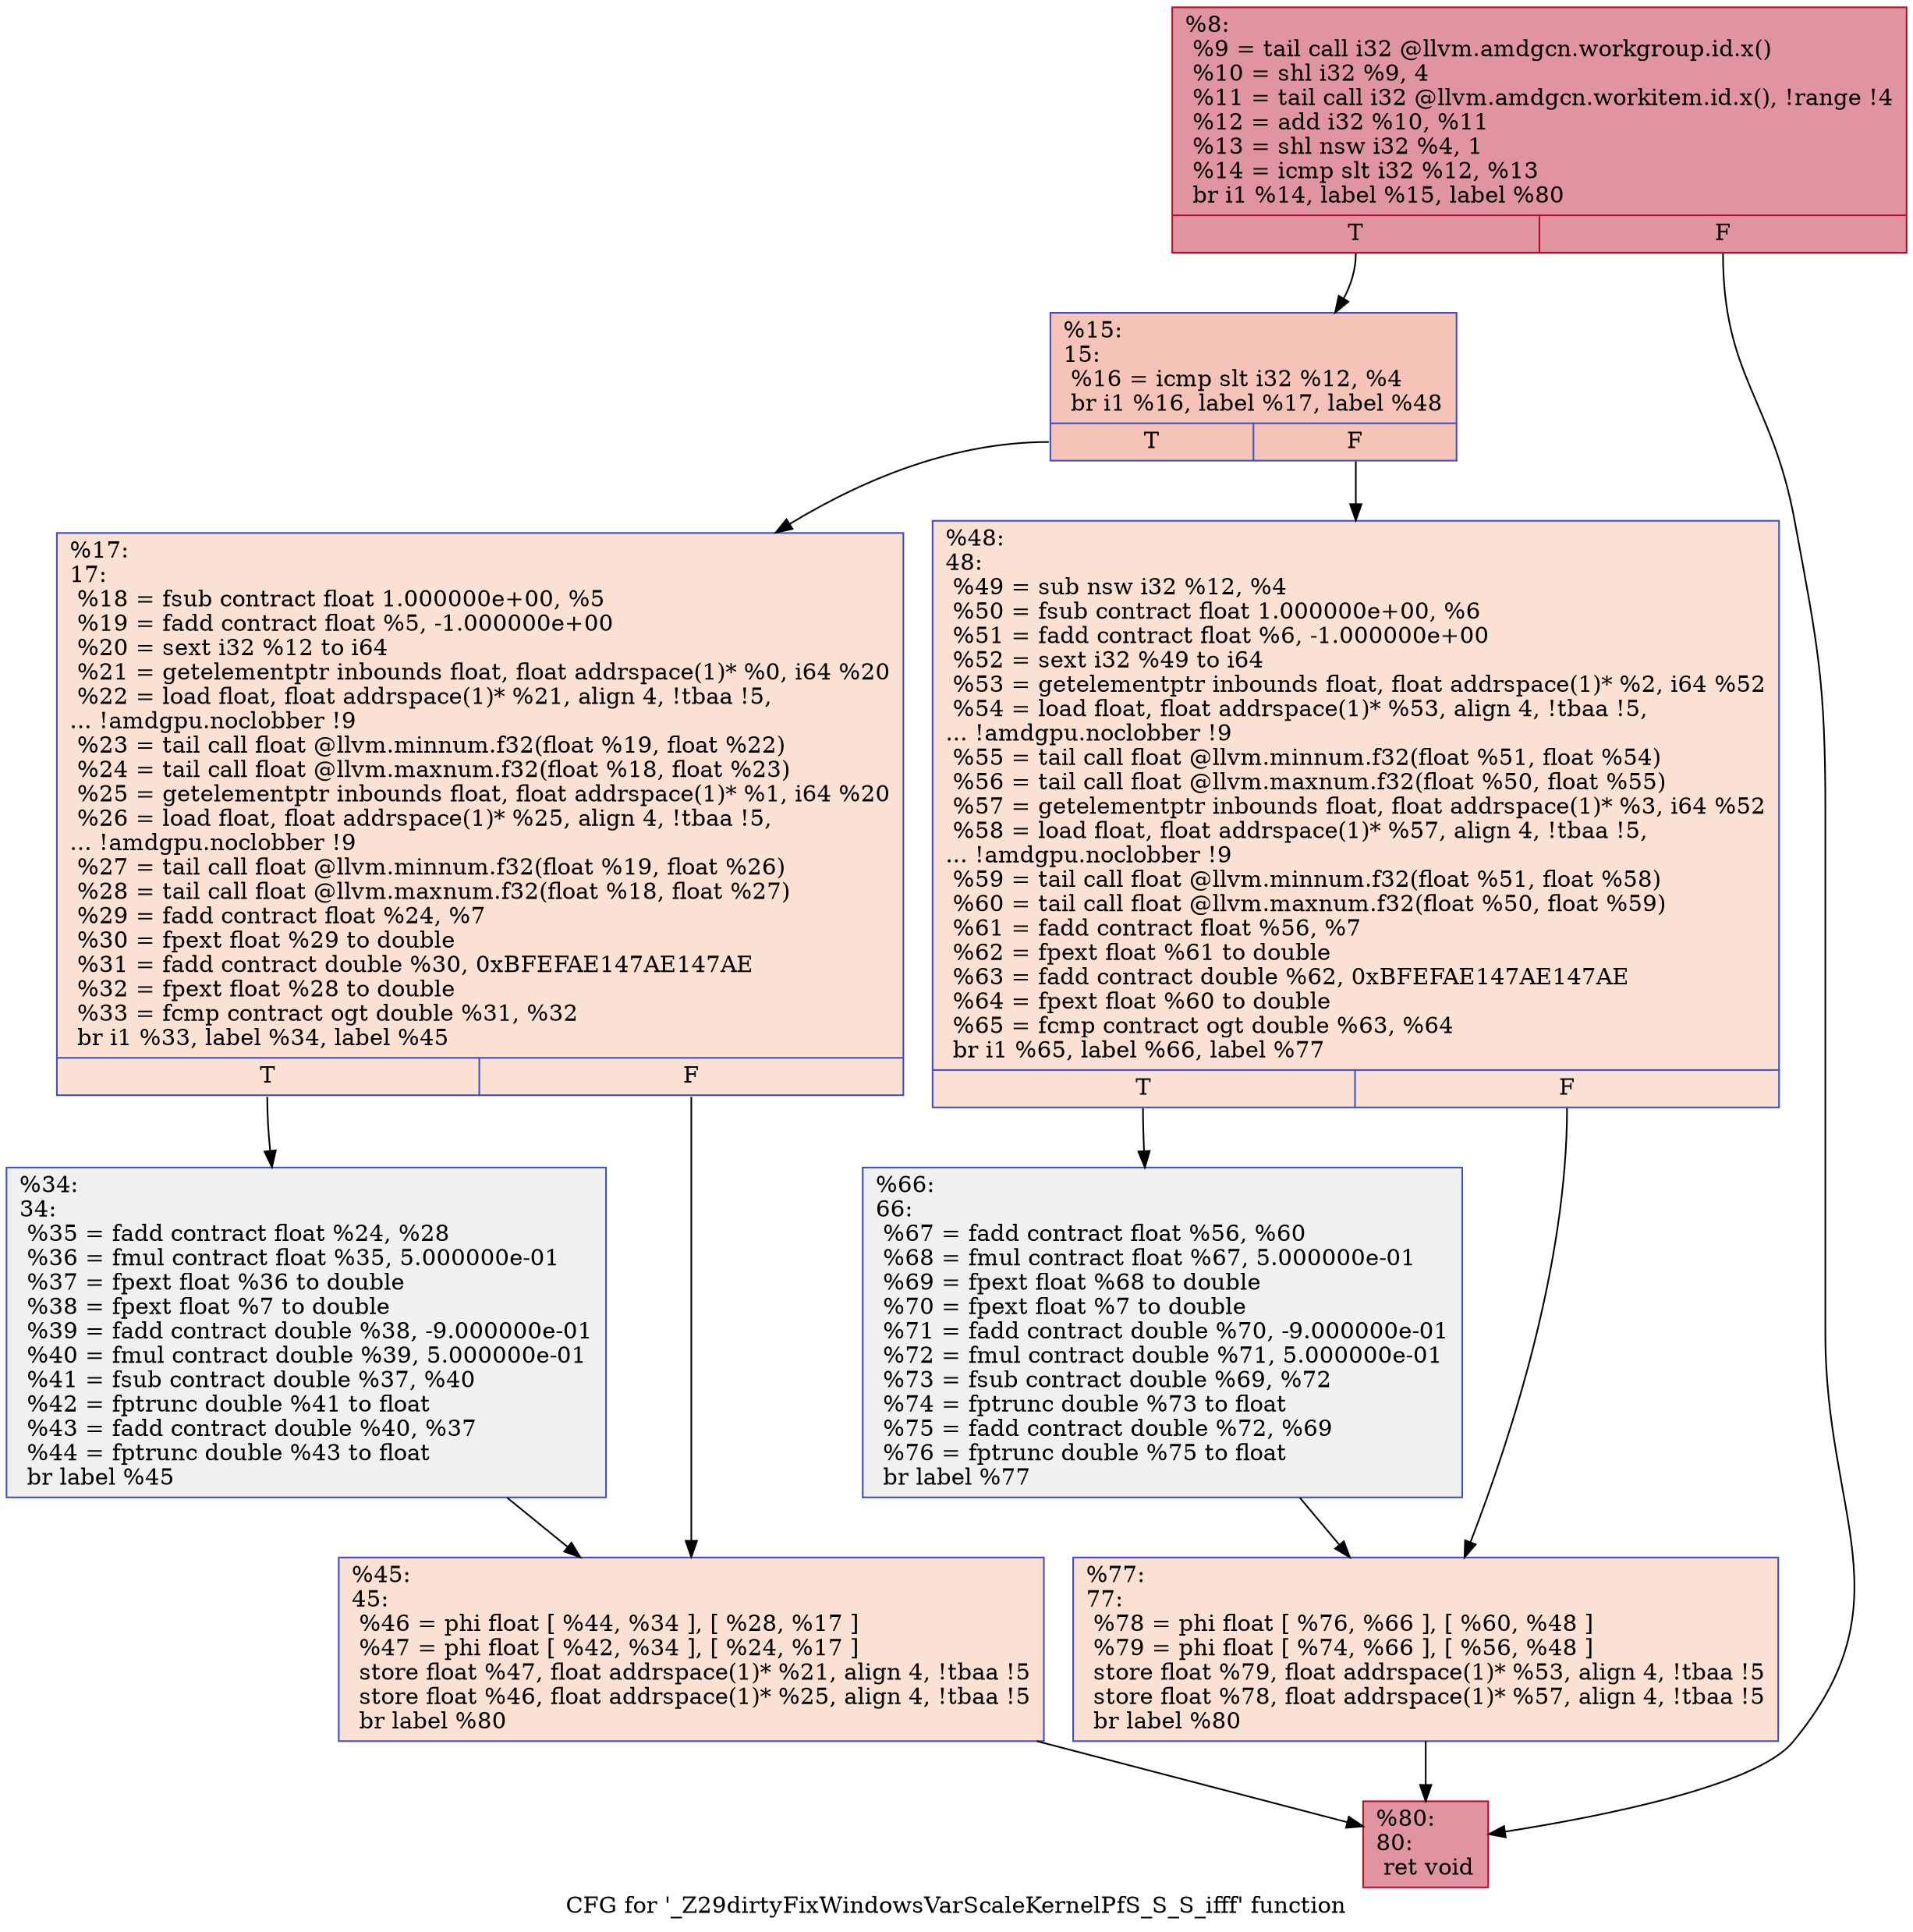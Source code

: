 digraph "CFG for '_Z29dirtyFixWindowsVarScaleKernelPfS_S_S_ifff' function" {
	label="CFG for '_Z29dirtyFixWindowsVarScaleKernelPfS_S_S_ifff' function";

	Node0x5eb7da0 [shape=record,color="#b70d28ff", style=filled, fillcolor="#b70d2870",label="{%8:\l  %9 = tail call i32 @llvm.amdgcn.workgroup.id.x()\l  %10 = shl i32 %9, 4\l  %11 = tail call i32 @llvm.amdgcn.workitem.id.x(), !range !4\l  %12 = add i32 %10, %11\l  %13 = shl nsw i32 %4, 1\l  %14 = icmp slt i32 %12, %13\l  br i1 %14, label %15, label %80\l|{<s0>T|<s1>F}}"];
	Node0x5eb7da0:s0 -> Node0x5eb9610;
	Node0x5eb7da0:s1 -> Node0x5eb96a0;
	Node0x5eb9610 [shape=record,color="#3d50c3ff", style=filled, fillcolor="#e8765c70",label="{%15:\l15:                                               \l  %16 = icmp slt i32 %12, %4\l  br i1 %16, label %17, label %48\l|{<s0>T|<s1>F}}"];
	Node0x5eb9610:s0 -> Node0x5eb7e30;
	Node0x5eb9610:s1 -> Node0x5eb9980;
	Node0x5eb7e30 [shape=record,color="#3d50c3ff", style=filled, fillcolor="#f7b99e70",label="{%17:\l17:                                               \l  %18 = fsub contract float 1.000000e+00, %5\l  %19 = fadd contract float %5, -1.000000e+00\l  %20 = sext i32 %12 to i64\l  %21 = getelementptr inbounds float, float addrspace(1)* %0, i64 %20\l  %22 = load float, float addrspace(1)* %21, align 4, !tbaa !5,\l... !amdgpu.noclobber !9\l  %23 = tail call float @llvm.minnum.f32(float %19, float %22)\l  %24 = tail call float @llvm.maxnum.f32(float %18, float %23)\l  %25 = getelementptr inbounds float, float addrspace(1)* %1, i64 %20\l  %26 = load float, float addrspace(1)* %25, align 4, !tbaa !5,\l... !amdgpu.noclobber !9\l  %27 = tail call float @llvm.minnum.f32(float %19, float %26)\l  %28 = tail call float @llvm.maxnum.f32(float %18, float %27)\l  %29 = fadd contract float %24, %7\l  %30 = fpext float %29 to double\l  %31 = fadd contract double %30, 0xBFEFAE147AE147AE\l  %32 = fpext float %28 to double\l  %33 = fcmp contract ogt double %31, %32\l  br i1 %33, label %34, label %45\l|{<s0>T|<s1>F}}"];
	Node0x5eb7e30:s0 -> Node0x5eb9900;
	Node0x5eb7e30:s1 -> Node0x5ebc350;
	Node0x5eb9900 [shape=record,color="#3d50c3ff", style=filled, fillcolor="#dedcdb70",label="{%34:\l34:                                               \l  %35 = fadd contract float %24, %28\l  %36 = fmul contract float %35, 5.000000e-01\l  %37 = fpext float %36 to double\l  %38 = fpext float %7 to double\l  %39 = fadd contract double %38, -9.000000e-01\l  %40 = fmul contract double %39, 5.000000e-01\l  %41 = fsub contract double %37, %40\l  %42 = fptrunc double %41 to float\l  %43 = fadd contract double %40, %37\l  %44 = fptrunc double %43 to float\l  br label %45\l}"];
	Node0x5eb9900 -> Node0x5ebc350;
	Node0x5ebc350 [shape=record,color="#3d50c3ff", style=filled, fillcolor="#f7b99e70",label="{%45:\l45:                                               \l  %46 = phi float [ %44, %34 ], [ %28, %17 ]\l  %47 = phi float [ %42, %34 ], [ %24, %17 ]\l  store float %47, float addrspace(1)* %21, align 4, !tbaa !5\l  store float %46, float addrspace(1)* %25, align 4, !tbaa !5\l  br label %80\l}"];
	Node0x5ebc350 -> Node0x5eb96a0;
	Node0x5eb9980 [shape=record,color="#3d50c3ff", style=filled, fillcolor="#f7b99e70",label="{%48:\l48:                                               \l  %49 = sub nsw i32 %12, %4\l  %50 = fsub contract float 1.000000e+00, %6\l  %51 = fadd contract float %6, -1.000000e+00\l  %52 = sext i32 %49 to i64\l  %53 = getelementptr inbounds float, float addrspace(1)* %2, i64 %52\l  %54 = load float, float addrspace(1)* %53, align 4, !tbaa !5,\l... !amdgpu.noclobber !9\l  %55 = tail call float @llvm.minnum.f32(float %51, float %54)\l  %56 = tail call float @llvm.maxnum.f32(float %50, float %55)\l  %57 = getelementptr inbounds float, float addrspace(1)* %3, i64 %52\l  %58 = load float, float addrspace(1)* %57, align 4, !tbaa !5,\l... !amdgpu.noclobber !9\l  %59 = tail call float @llvm.minnum.f32(float %51, float %58)\l  %60 = tail call float @llvm.maxnum.f32(float %50, float %59)\l  %61 = fadd contract float %56, %7\l  %62 = fpext float %61 to double\l  %63 = fadd contract double %62, 0xBFEFAE147AE147AE\l  %64 = fpext float %60 to double\l  %65 = fcmp contract ogt double %63, %64\l  br i1 %65, label %66, label %77\l|{<s0>T|<s1>F}}"];
	Node0x5eb9980:s0 -> Node0x5ebc190;
	Node0x5eb9980:s1 -> Node0x5ebc1e0;
	Node0x5ebc190 [shape=record,color="#3d50c3ff", style=filled, fillcolor="#dedcdb70",label="{%66:\l66:                                               \l  %67 = fadd contract float %56, %60\l  %68 = fmul contract float %67, 5.000000e-01\l  %69 = fpext float %68 to double\l  %70 = fpext float %7 to double\l  %71 = fadd contract double %70, -9.000000e-01\l  %72 = fmul contract double %71, 5.000000e-01\l  %73 = fsub contract double %69, %72\l  %74 = fptrunc double %73 to float\l  %75 = fadd contract double %72, %69\l  %76 = fptrunc double %75 to float\l  br label %77\l}"];
	Node0x5ebc190 -> Node0x5ebc1e0;
	Node0x5ebc1e0 [shape=record,color="#3d50c3ff", style=filled, fillcolor="#f7b99e70",label="{%77:\l77:                                               \l  %78 = phi float [ %76, %66 ], [ %60, %48 ]\l  %79 = phi float [ %74, %66 ], [ %56, %48 ]\l  store float %79, float addrspace(1)* %53, align 4, !tbaa !5\l  store float %78, float addrspace(1)* %57, align 4, !tbaa !5\l  br label %80\l}"];
	Node0x5ebc1e0 -> Node0x5eb96a0;
	Node0x5eb96a0 [shape=record,color="#b70d28ff", style=filled, fillcolor="#b70d2870",label="{%80:\l80:                                               \l  ret void\l}"];
}
